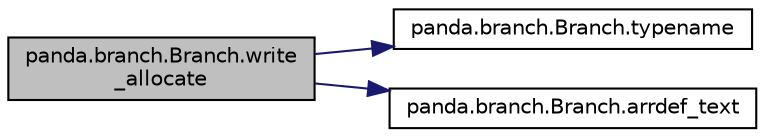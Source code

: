 digraph "panda.branch.Branch.write_allocate"
{
 // INTERACTIVE_SVG=YES
  edge [fontname="Helvetica",fontsize="10",labelfontname="Helvetica",labelfontsize="10"];
  node [fontname="Helvetica",fontsize="10",shape=record];
  rankdir="LR";
  Node1 [label="panda.branch.Branch.write\l_allocate",height=0.2,width=0.4,color="black", fillcolor="grey75", style="filled" fontcolor="black"];
  Node1 -> Node2 [color="midnightblue",fontsize="10",style="solid"];
  Node2 [label="panda.branch.Branch.typename",height=0.2,width=0.4,color="black", fillcolor="white", style="filled",URL="$classpanda_1_1branch_1_1Branch.html#af8e3cef274f78862dca4c835ebd830d0"];
  Node1 -> Node3 [color="midnightblue",fontsize="10",style="solid"];
  Node3 [label="panda.branch.Branch.arrdef_text",height=0.2,width=0.4,color="black", fillcolor="white", style="filled",URL="$classpanda_1_1branch_1_1Branch.html#aeac8bec76fc5d1d244500924e9582011"];
}
